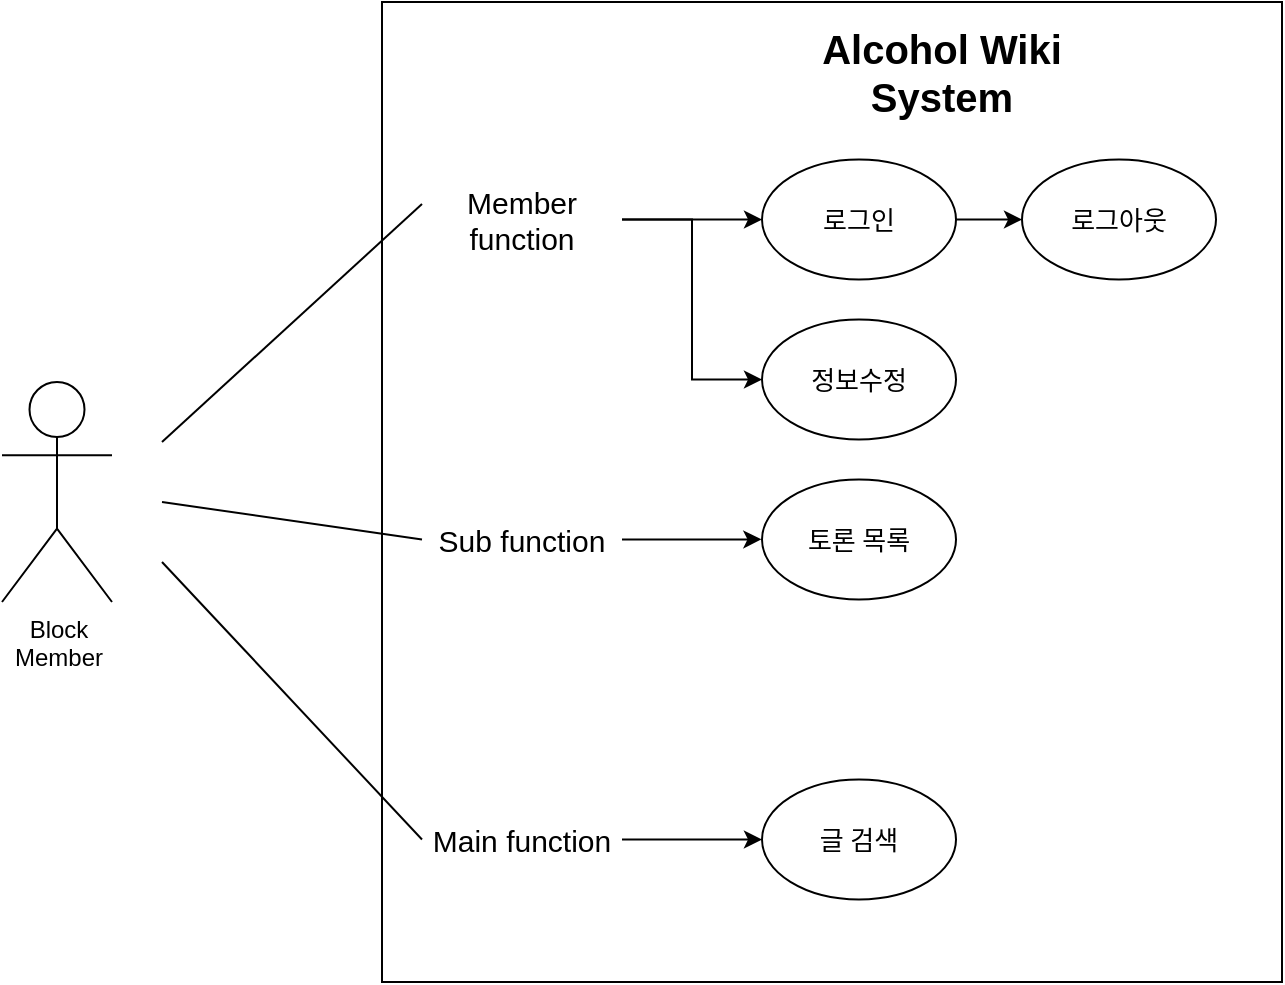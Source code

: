 <mxfile version="12.4.3" type="device" pages="1"><diagram id="HT3tLt2AcibGAuJbanHl" name="Page-1"><mxGraphModel dx="1052" dy="613" grid="1" gridSize="10" guides="1" tooltips="1" connect="1" arrows="1" fold="1" page="1" pageScale="1" pageWidth="827" pageHeight="1169" math="0" shadow="0"><root><mxCell id="0"/><mxCell id="1" parent="0"/><mxCell id="W7j0G47KSrVBDqxCqCG4-1" value="" style="rounded=0;whiteSpace=wrap;html=1;fontSize=15;" vertex="1" parent="1"><mxGeometry x="510" y="230" width="450" height="490" as="geometry"/></mxCell><object label="Block&lt;br&gt;Member" id="W7j0G47KSrVBDqxCqCG4-2"><mxCell style="shape=umlActor;verticalLabelPosition=bottom;labelBackgroundColor=#ffffff;verticalAlign=top;html=1;outlineConnect=0;" vertex="1" parent="1"><mxGeometry x="320" y="420" width="55" height="110" as="geometry"/></mxCell></object><mxCell id="W7j0G47KSrVBDqxCqCG4-3" value="" style="edgeStyle=orthogonalEdgeStyle;rounded=0;orthogonalLoop=1;jettySize=auto;html=1;" edge="1" parent="1" source="W7j0G47KSrVBDqxCqCG4-4" target="W7j0G47KSrVBDqxCqCG4-5"><mxGeometry relative="1" as="geometry"/></mxCell><mxCell id="W7j0G47KSrVBDqxCqCG4-4" value="&lt;font face=&quot;Verdana&quot; style=&quot;font-size: 13px;&quot;&gt;로그인&lt;/font&gt;" style="ellipse;whiteSpace=wrap;html=1;fontSize=13;" vertex="1" parent="1"><mxGeometry x="700" y="308.75" width="97" height="60" as="geometry"/></mxCell><mxCell id="W7j0G47KSrVBDqxCqCG4-5" value="&lt;font face=&quot;Verdana&quot; style=&quot;font-size: 13px;&quot;&gt;&lt;span style=&quot;font-size: 13px;&quot;&gt;로그아웃&lt;/span&gt;&lt;/font&gt;" style="ellipse;whiteSpace=wrap;html=1;fontSize=13;" vertex="1" parent="1"><mxGeometry x="830" y="308.75" width="97" height="60" as="geometry"/></mxCell><mxCell id="W7j0G47KSrVBDqxCqCG4-6" value="&lt;font face=&quot;Verdana&quot; style=&quot;font-size: 13px;&quot;&gt;&lt;span style=&quot;font-size: 13px;&quot;&gt;정보수정&lt;/span&gt;&lt;/font&gt;" style="ellipse;whiteSpace=wrap;html=1;fontSize=13;" vertex="1" parent="1"><mxGeometry x="700" y="388.75" width="97" height="60" as="geometry"/></mxCell><mxCell id="W7j0G47KSrVBDqxCqCG4-10" value="&lt;font face=&quot;Verdana&quot; style=&quot;font-size: 13px&quot;&gt;&lt;span style=&quot;font-size: 13px&quot;&gt;토론 목록&lt;/span&gt;&lt;/font&gt;" style="ellipse;whiteSpace=wrap;html=1;fontSize=13;" vertex="1" parent="1"><mxGeometry x="700" y="468.75" width="97" height="60" as="geometry"/></mxCell><mxCell id="W7j0G47KSrVBDqxCqCG4-13" value="&lt;font face=&quot;Verdana&quot;&gt;글 검색&lt;/font&gt;" style="ellipse;whiteSpace=wrap;html=1;fontSize=13;" vertex="1" parent="1"><mxGeometry x="700" y="618.75" width="97" height="60" as="geometry"/></mxCell><mxCell id="W7j0G47KSrVBDqxCqCG4-19" style="edgeStyle=orthogonalEdgeStyle;rounded=0;orthogonalLoop=1;jettySize=auto;html=1;fontSize=13;" edge="1" parent="1" source="W7j0G47KSrVBDqxCqCG4-20" target="W7j0G47KSrVBDqxCqCG4-13"><mxGeometry relative="1" as="geometry"/></mxCell><mxCell id="W7j0G47KSrVBDqxCqCG4-20" value="&lt;font style=&quot;font-size: 15px;&quot;&gt;&lt;span style=&quot;font-size: 15px;&quot;&gt;Main function&lt;/span&gt;&lt;/font&gt;" style="text;html=1;strokeColor=none;fillColor=none;align=center;verticalAlign=middle;whiteSpace=wrap;rounded=0;fontSize=15;fontStyle=0" vertex="1" parent="1"><mxGeometry x="530" y="611.25" width="100" height="75" as="geometry"/></mxCell><mxCell id="W7j0G47KSrVBDqxCqCG4-21" style="edgeStyle=orthogonalEdgeStyle;rounded=0;orthogonalLoop=1;jettySize=auto;html=1;entryX=0;entryY=0.5;entryDx=0;entryDy=0;fontSize=13;" edge="1" parent="1" source="W7j0G47KSrVBDqxCqCG4-22"><mxGeometry relative="1" as="geometry"><mxPoint x="699.667" y="498.667" as="targetPoint"/></mxGeometry></mxCell><mxCell id="W7j0G47KSrVBDqxCqCG4-22" value="&lt;font style=&quot;font-size: 15px;&quot;&gt;&lt;span style=&quot;font-size: 15px;&quot;&gt;Sub function&lt;/span&gt;&lt;/font&gt;" style="text;html=1;strokeColor=none;fillColor=none;align=center;verticalAlign=middle;whiteSpace=wrap;rounded=0;fontSize=15;fontStyle=0" vertex="1" parent="1"><mxGeometry x="530" y="461.25" width="100" height="75" as="geometry"/></mxCell><mxCell id="W7j0G47KSrVBDqxCqCG4-23" style="edgeStyle=orthogonalEdgeStyle;rounded=0;orthogonalLoop=1;jettySize=auto;html=1;entryX=0;entryY=0.5;entryDx=0;entryDy=0;fontSize=13;" edge="1" parent="1" source="W7j0G47KSrVBDqxCqCG4-24" target="W7j0G47KSrVBDqxCqCG4-4"><mxGeometry relative="1" as="geometry"/></mxCell><mxCell id="W7j0G47KSrVBDqxCqCG4-33" style="edgeStyle=orthogonalEdgeStyle;rounded=0;orthogonalLoop=1;jettySize=auto;html=1;entryX=0;entryY=0.5;entryDx=0;entryDy=0;" edge="1" parent="1" source="W7j0G47KSrVBDqxCqCG4-24" target="W7j0G47KSrVBDqxCqCG4-6"><mxGeometry relative="1" as="geometry"/></mxCell><mxCell id="W7j0G47KSrVBDqxCqCG4-24" value="&lt;font style=&quot;font-size: 15px;&quot;&gt;&lt;span style=&quot;font-size: 15px;&quot;&gt;Member&lt;br style=&quot;font-size: 15px;&quot;&gt;function&lt;/span&gt;&lt;/font&gt;" style="text;html=1;strokeColor=none;fillColor=none;align=center;verticalAlign=middle;whiteSpace=wrap;rounded=0;fontSize=15;fontStyle=0" vertex="1" parent="1"><mxGeometry x="530" y="301.25" width="100" height="75" as="geometry"/></mxCell><mxCell id="W7j0G47KSrVBDqxCqCG4-25" value="&lt;b&gt;&lt;font style=&quot;font-size: 20px&quot;&gt;Alcohol Wiki System&lt;/font&gt;&lt;/b&gt;" style="text;html=1;strokeColor=none;fillColor=none;align=center;verticalAlign=middle;whiteSpace=wrap;rounded=0;fontSize=15;" vertex="1" parent="1"><mxGeometry x="725" y="240" width="130" height="50" as="geometry"/></mxCell><mxCell id="W7j0G47KSrVBDqxCqCG4-26" value="" style="endArrow=none;html=1;fontSize=15;entryX=0;entryY=0.397;entryDx=0;entryDy=0;entryPerimeter=0;" edge="1" parent="1" target="W7j0G47KSrVBDqxCqCG4-24"><mxGeometry width="50" height="50" relative="1" as="geometry"><mxPoint x="400" y="450" as="sourcePoint"/><mxPoint x="440" y="486.25" as="targetPoint"/></mxGeometry></mxCell><mxCell id="W7j0G47KSrVBDqxCqCG4-27" value="" style="endArrow=none;html=1;fontSize=15;entryX=0;entryY=0.5;entryDx=0;entryDy=0;" edge="1" parent="1" target="W7j0G47KSrVBDqxCqCG4-22"><mxGeometry width="50" height="50" relative="1" as="geometry"><mxPoint x="400" y="480" as="sourcePoint"/><mxPoint x="440" y="510" as="targetPoint"/></mxGeometry></mxCell><mxCell id="W7j0G47KSrVBDqxCqCG4-28" value="" style="endArrow=none;html=1;fontSize=15;entryX=0;entryY=0.5;entryDx=0;entryDy=0;" edge="1" parent="1" target="W7j0G47KSrVBDqxCqCG4-20"><mxGeometry width="50" height="50" relative="1" as="geometry"><mxPoint x="400" y="510" as="sourcePoint"/><mxPoint x="440" y="536.25" as="targetPoint"/></mxGeometry></mxCell></root></mxGraphModel></diagram></mxfile>